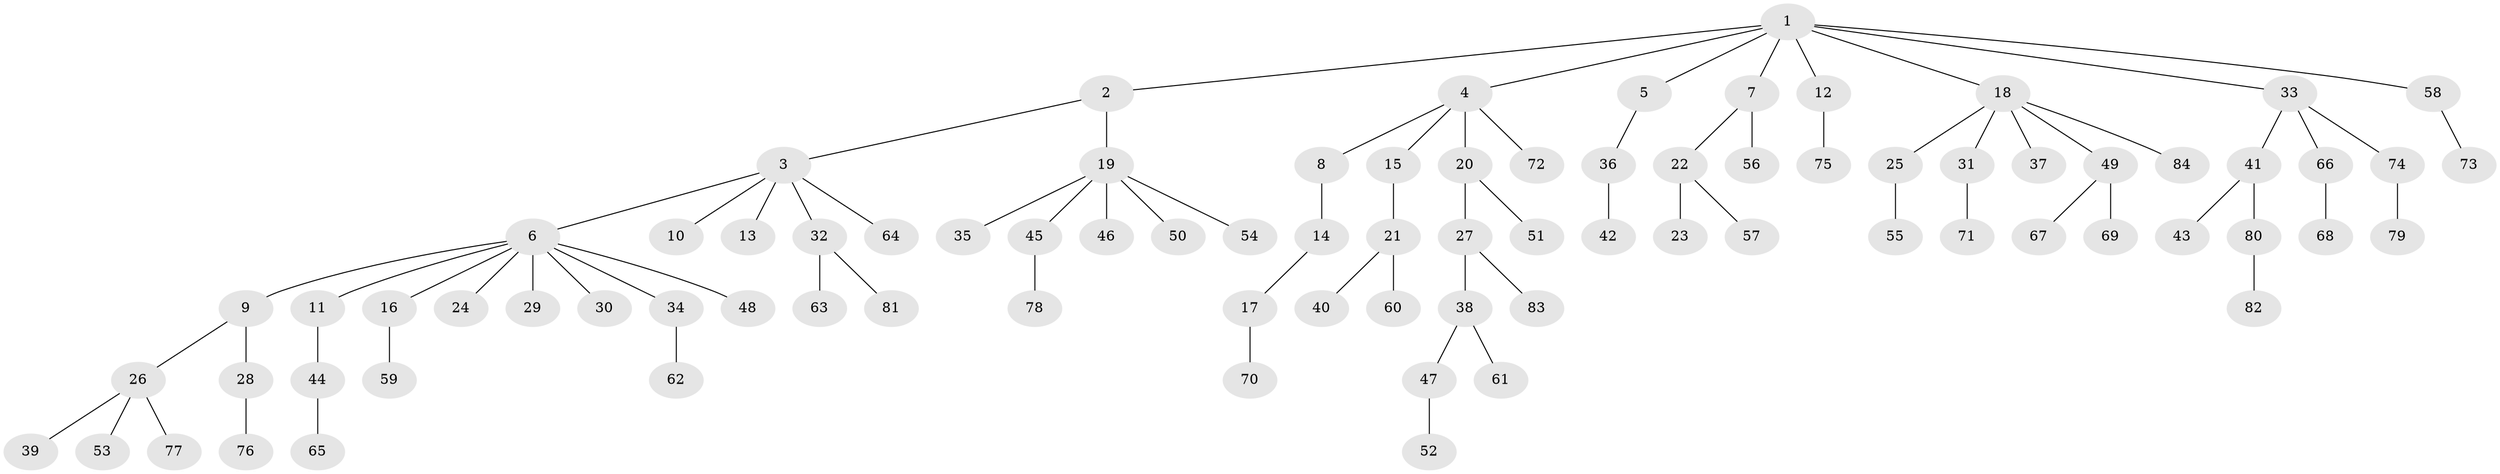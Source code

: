 // Generated by graph-tools (version 1.1) at 2025/52/03/09/25 04:52:41]
// undirected, 84 vertices, 83 edges
graph export_dot {
graph [start="1"]
  node [color=gray90,style=filled];
  1;
  2;
  3;
  4;
  5;
  6;
  7;
  8;
  9;
  10;
  11;
  12;
  13;
  14;
  15;
  16;
  17;
  18;
  19;
  20;
  21;
  22;
  23;
  24;
  25;
  26;
  27;
  28;
  29;
  30;
  31;
  32;
  33;
  34;
  35;
  36;
  37;
  38;
  39;
  40;
  41;
  42;
  43;
  44;
  45;
  46;
  47;
  48;
  49;
  50;
  51;
  52;
  53;
  54;
  55;
  56;
  57;
  58;
  59;
  60;
  61;
  62;
  63;
  64;
  65;
  66;
  67;
  68;
  69;
  70;
  71;
  72;
  73;
  74;
  75;
  76;
  77;
  78;
  79;
  80;
  81;
  82;
  83;
  84;
  1 -- 2;
  1 -- 4;
  1 -- 5;
  1 -- 7;
  1 -- 12;
  1 -- 18;
  1 -- 33;
  1 -- 58;
  2 -- 3;
  2 -- 19;
  3 -- 6;
  3 -- 10;
  3 -- 13;
  3 -- 32;
  3 -- 64;
  4 -- 8;
  4 -- 15;
  4 -- 20;
  4 -- 72;
  5 -- 36;
  6 -- 9;
  6 -- 11;
  6 -- 16;
  6 -- 24;
  6 -- 29;
  6 -- 30;
  6 -- 34;
  6 -- 48;
  7 -- 22;
  7 -- 56;
  8 -- 14;
  9 -- 26;
  9 -- 28;
  11 -- 44;
  12 -- 75;
  14 -- 17;
  15 -- 21;
  16 -- 59;
  17 -- 70;
  18 -- 25;
  18 -- 31;
  18 -- 37;
  18 -- 49;
  18 -- 84;
  19 -- 35;
  19 -- 45;
  19 -- 46;
  19 -- 50;
  19 -- 54;
  20 -- 27;
  20 -- 51;
  21 -- 40;
  21 -- 60;
  22 -- 23;
  22 -- 57;
  25 -- 55;
  26 -- 39;
  26 -- 53;
  26 -- 77;
  27 -- 38;
  27 -- 83;
  28 -- 76;
  31 -- 71;
  32 -- 63;
  32 -- 81;
  33 -- 41;
  33 -- 66;
  33 -- 74;
  34 -- 62;
  36 -- 42;
  38 -- 47;
  38 -- 61;
  41 -- 43;
  41 -- 80;
  44 -- 65;
  45 -- 78;
  47 -- 52;
  49 -- 67;
  49 -- 69;
  58 -- 73;
  66 -- 68;
  74 -- 79;
  80 -- 82;
}
